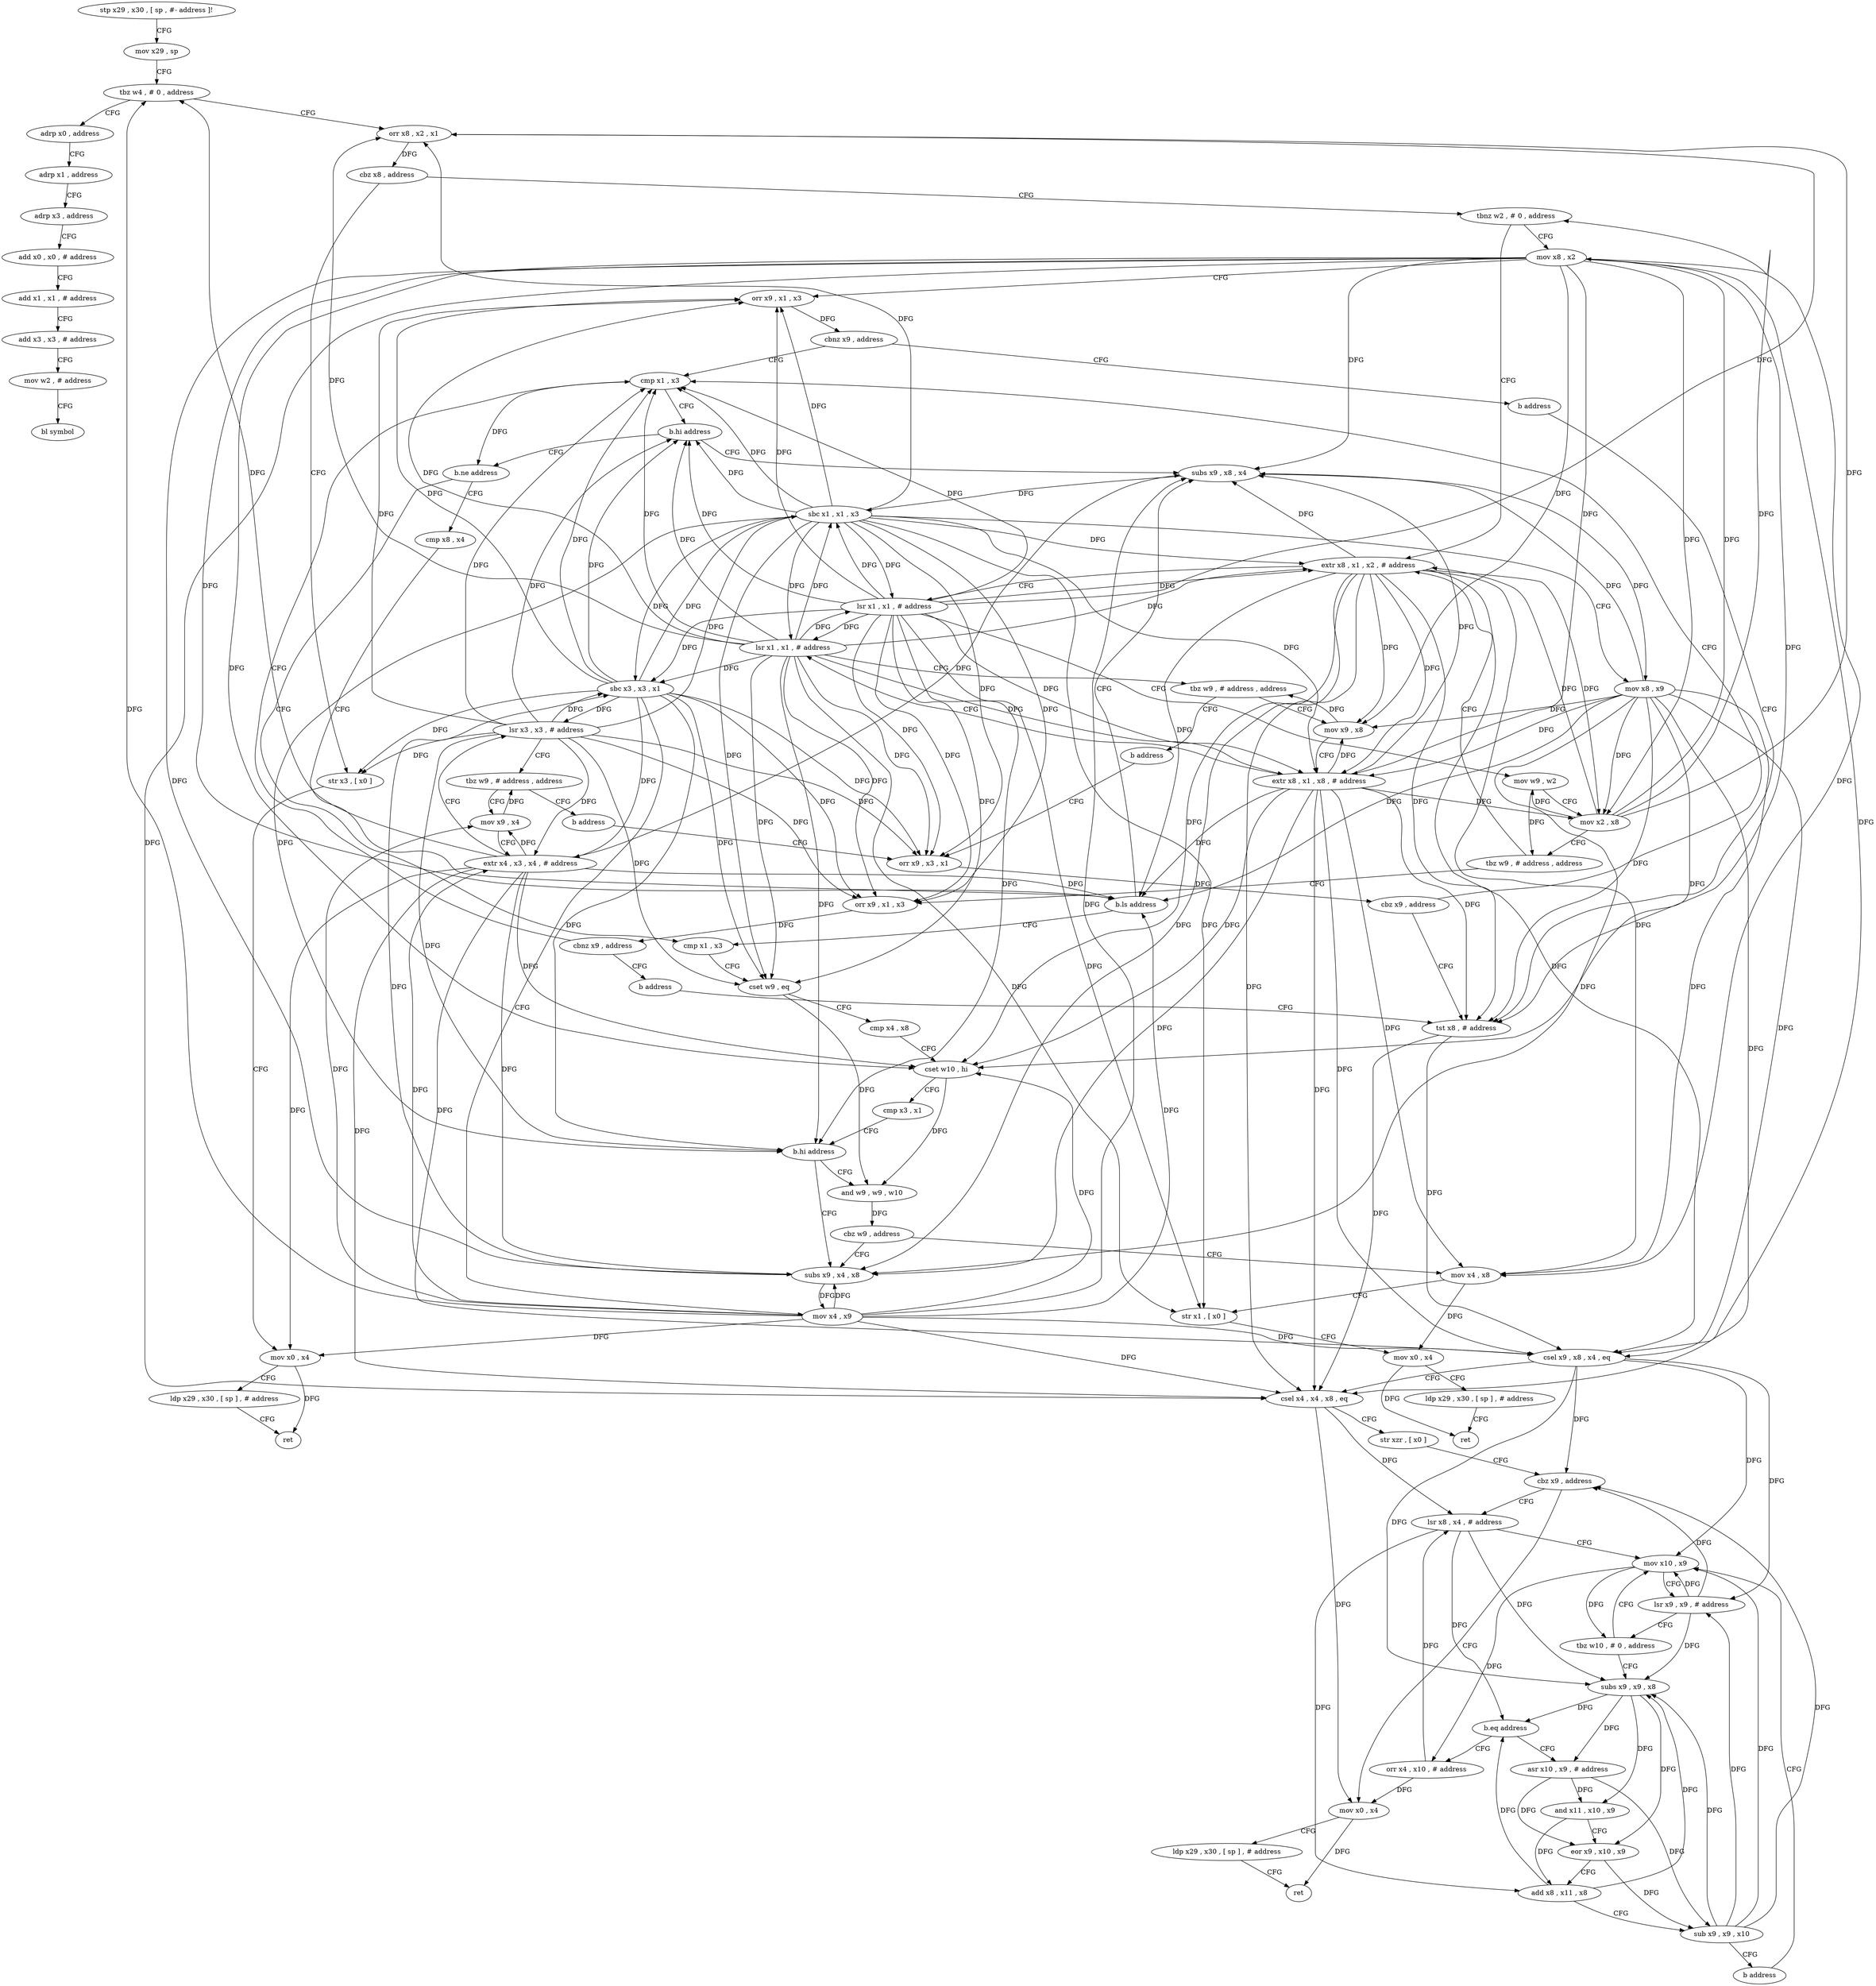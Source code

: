 digraph "func" {
"4214208" [label = "stp x29 , x30 , [ sp , #- address ]!" ]
"4214212" [label = "mov x29 , sp" ]
"4214216" [label = "tbz w4 , # 0 , address" ]
"4214524" [label = "adrp x0 , address" ]
"4214220" [label = "orr x8 , x2 , x1" ]
"4214528" [label = "adrp x1 , address" ]
"4214532" [label = "adrp x3 , address" ]
"4214536" [label = "add x0 , x0 , # address" ]
"4214540" [label = "add x1 , x1 , # address" ]
"4214544" [label = "add x3 , x3 , # address" ]
"4214548" [label = "mov w2 , # address" ]
"4214552" [label = "bl symbol" ]
"4214224" [label = "cbz x8 , address" ]
"4214264" [label = "str x3 , [ x0 ]" ]
"4214228" [label = "tbnz w2 , # 0 , address" ]
"4214268" [label = "mov x0 , x4" ]
"4214272" [label = "ldp x29 , x30 , [ sp ] , # address" ]
"4214276" [label = "ret" ]
"4214280" [label = "mov x8 , x2" ]
"4214232" [label = "extr x8 , x1 , x2 , # address" ]
"4214284" [label = "orr x9 , x1 , x3" ]
"4214288" [label = "cbnz x9 , address" ]
"4214304" [label = "cmp x1 , x3" ]
"4214292" [label = "b address" ]
"4214236" [label = "lsr x1 , x1 , # address" ]
"4214240" [label = "mov w9 , w2" ]
"4214244" [label = "mov x2 , x8" ]
"4214248" [label = "tbz w9 , # address , address" ]
"4214252" [label = "orr x9 , x1 , x3" ]
"4214308" [label = "b.hi address" ]
"4214324" [label = "subs x9 , x8 , x4" ]
"4214312" [label = "b.ne address" ]
"4214420" [label = "tst x8 , # address" ]
"4214256" [label = "cbnz x9 , address" ]
"4214260" [label = "b address" ]
"4214328" [label = "sbc x1 , x1 , x3" ]
"4214332" [label = "mov x8 , x9" ]
"4214336" [label = "mov x9 , x8" ]
"4214356" [label = "cmp x1 , x3" ]
"4214316" [label = "cmp x8 , x4" ]
"4214424" [label = "csel x9 , x8 , x4 , eq" ]
"4214428" [label = "csel x4 , x4 , x8 , eq" ]
"4214432" [label = "str xzr , [ x0 ]" ]
"4214436" [label = "cbz x9 , address" ]
"4214492" [label = "mov x0 , x4" ]
"4214440" [label = "lsr x8 , x4 , # address" ]
"4214340" [label = "extr x8 , x1 , x8 , # address" ]
"4214344" [label = "lsr x1 , x1 , # address" ]
"4214348" [label = "tbz w9 , # address , address" ]
"4214352" [label = "b address" ]
"4214296" [label = "orr x9 , x3 , x1" ]
"4214360" [label = "cset w9 , eq" ]
"4214364" [label = "cmp x4 , x8" ]
"4214368" [label = "cset w10 , hi" ]
"4214372" [label = "cmp x3 , x1" ]
"4214376" [label = "b.hi address" ]
"4214388" [label = "subs x9 , x4 , x8" ]
"4214380" [label = "and w9 , w9 , w10" ]
"4214320" [label = "b.ls address" ]
"4214496" [label = "ldp x29 , x30 , [ sp ] , # address" ]
"4214500" [label = "ret" ]
"4214444" [label = "mov x10 , x9" ]
"4214300" [label = "cbz x9 , address" ]
"4214392" [label = "sbc x3 , x3 , x1" ]
"4214396" [label = "mov x4 , x9" ]
"4214400" [label = "mov x9 , x4" ]
"4214384" [label = "cbz w9 , address" ]
"4214504" [label = "mov x4 , x8" ]
"4214448" [label = "lsr x9 , x9 , # address" ]
"4214452" [label = "tbz w10 , # 0 , address" ]
"4214456" [label = "subs x9 , x9 , x8" ]
"4214460" [label = "b.eq address" ]
"4214488" [label = "orr x4 , x10 , # address" ]
"4214464" [label = "asr x10 , x9 , # address" ]
"4214404" [label = "extr x4 , x3 , x4 , # address" ]
"4214408" [label = "lsr x3 , x3 , # address" ]
"4214412" [label = "tbz w9 , # address , address" ]
"4214416" [label = "b address" ]
"4214508" [label = "str x1 , [ x0 ]" ]
"4214512" [label = "mov x0 , x4" ]
"4214516" [label = "ldp x29 , x30 , [ sp ] , # address" ]
"4214520" [label = "ret" ]
"4214468" [label = "and x11 , x10 , x9" ]
"4214472" [label = "eor x9 , x10 , x9" ]
"4214476" [label = "add x8 , x11 , x8" ]
"4214480" [label = "sub x9 , x9 , x10" ]
"4214484" [label = "b address" ]
"4214208" -> "4214212" [ label = "CFG" ]
"4214212" -> "4214216" [ label = "CFG" ]
"4214216" -> "4214524" [ label = "CFG" ]
"4214216" -> "4214220" [ label = "CFG" ]
"4214524" -> "4214528" [ label = "CFG" ]
"4214220" -> "4214224" [ label = "DFG" ]
"4214528" -> "4214532" [ label = "CFG" ]
"4214532" -> "4214536" [ label = "CFG" ]
"4214536" -> "4214540" [ label = "CFG" ]
"4214540" -> "4214544" [ label = "CFG" ]
"4214544" -> "4214548" [ label = "CFG" ]
"4214548" -> "4214552" [ label = "CFG" ]
"4214224" -> "4214264" [ label = "CFG" ]
"4214224" -> "4214228" [ label = "CFG" ]
"4214264" -> "4214268" [ label = "CFG" ]
"4214228" -> "4214280" [ label = "CFG" ]
"4214228" -> "4214232" [ label = "CFG" ]
"4214268" -> "4214272" [ label = "CFG" ]
"4214268" -> "4214276" [ label = "DFG" ]
"4214272" -> "4214276" [ label = "CFG" ]
"4214280" -> "4214284" [ label = "CFG" ]
"4214280" -> "4214244" [ label = "DFG" ]
"4214280" -> "4214324" [ label = "DFG" ]
"4214280" -> "4214420" [ label = "DFG" ]
"4214280" -> "4214336" [ label = "DFG" ]
"4214280" -> "4214340" [ label = "DFG" ]
"4214280" -> "4214320" [ label = "DFG" ]
"4214280" -> "4214424" [ label = "DFG" ]
"4214280" -> "4214368" [ label = "DFG" ]
"4214280" -> "4214428" [ label = "DFG" ]
"4214280" -> "4214388" [ label = "DFG" ]
"4214280" -> "4214504" [ label = "DFG" ]
"4214232" -> "4214236" [ label = "CFG" ]
"4214232" -> "4214244" [ label = "DFG" ]
"4214232" -> "4214324" [ label = "DFG" ]
"4214232" -> "4214420" [ label = "DFG" ]
"4214232" -> "4214336" [ label = "DFG" ]
"4214232" -> "4214340" [ label = "DFG" ]
"4214232" -> "4214320" [ label = "DFG" ]
"4214232" -> "4214424" [ label = "DFG" ]
"4214232" -> "4214368" [ label = "DFG" ]
"4214232" -> "4214428" [ label = "DFG" ]
"4214232" -> "4214388" [ label = "DFG" ]
"4214232" -> "4214504" [ label = "DFG" ]
"4214284" -> "4214288" [ label = "DFG" ]
"4214288" -> "4214304" [ label = "CFG" ]
"4214288" -> "4214292" [ label = "CFG" ]
"4214304" -> "4214308" [ label = "CFG" ]
"4214304" -> "4214312" [ label = "DFG" ]
"4214292" -> "4214420" [ label = "CFG" ]
"4214236" -> "4214240" [ label = "CFG" ]
"4214236" -> "4214220" [ label = "DFG" ]
"4214236" -> "4214284" [ label = "DFG" ]
"4214236" -> "4214232" [ label = "DFG" ]
"4214236" -> "4214304" [ label = "DFG" ]
"4214236" -> "4214308" [ label = "DFG" ]
"4214236" -> "4214252" [ label = "DFG" ]
"4214236" -> "4214328" [ label = "DFG" ]
"4214236" -> "4214340" [ label = "DFG" ]
"4214236" -> "4214344" [ label = "DFG" ]
"4214236" -> "4214360" [ label = "DFG" ]
"4214236" -> "4214296" [ label = "DFG" ]
"4214236" -> "4214376" [ label = "DFG" ]
"4214236" -> "4214392" [ label = "DFG" ]
"4214236" -> "4214508" [ label = "DFG" ]
"4214240" -> "4214244" [ label = "CFG" ]
"4214240" -> "4214248" [ label = "DFG" ]
"4214244" -> "4214248" [ label = "CFG" ]
"4214244" -> "4214228" [ label = "DFG" ]
"4214244" -> "4214280" [ label = "DFG" ]
"4214244" -> "4214232" [ label = "DFG" ]
"4214244" -> "4214240" [ label = "DFG" ]
"4214244" -> "4214220" [ label = "DFG" ]
"4214248" -> "4214232" [ label = "CFG" ]
"4214248" -> "4214252" [ label = "CFG" ]
"4214252" -> "4214256" [ label = "DFG" ]
"4214308" -> "4214324" [ label = "CFG" ]
"4214308" -> "4214312" [ label = "CFG" ]
"4214324" -> "4214328" [ label = "DFG" ]
"4214324" -> "4214332" [ label = "DFG" ]
"4214312" -> "4214356" [ label = "CFG" ]
"4214312" -> "4214316" [ label = "CFG" ]
"4214420" -> "4214424" [ label = "DFG" ]
"4214420" -> "4214428" [ label = "DFG" ]
"4214256" -> "4214304" [ label = "CFG" ]
"4214256" -> "4214260" [ label = "CFG" ]
"4214260" -> "4214420" [ label = "CFG" ]
"4214328" -> "4214332" [ label = "CFG" ]
"4214328" -> "4214220" [ label = "DFG" ]
"4214328" -> "4214236" [ label = "DFG" ]
"4214328" -> "4214284" [ label = "DFG" ]
"4214328" -> "4214232" [ label = "DFG" ]
"4214328" -> "4214304" [ label = "DFG" ]
"4214328" -> "4214308" [ label = "DFG" ]
"4214328" -> "4214252" [ label = "DFG" ]
"4214328" -> "4214340" [ label = "DFG" ]
"4214328" -> "4214344" [ label = "DFG" ]
"4214328" -> "4214360" [ label = "DFG" ]
"4214328" -> "4214296" [ label = "DFG" ]
"4214328" -> "4214376" [ label = "DFG" ]
"4214328" -> "4214392" [ label = "DFG" ]
"4214328" -> "4214508" [ label = "DFG" ]
"4214332" -> "4214336" [ label = "DFG" ]
"4214332" -> "4214244" [ label = "DFG" ]
"4214332" -> "4214324" [ label = "DFG" ]
"4214332" -> "4214420" [ label = "DFG" ]
"4214332" -> "4214340" [ label = "DFG" ]
"4214332" -> "4214320" [ label = "DFG" ]
"4214332" -> "4214424" [ label = "DFG" ]
"4214332" -> "4214368" [ label = "DFG" ]
"4214332" -> "4214428" [ label = "DFG" ]
"4214332" -> "4214388" [ label = "DFG" ]
"4214332" -> "4214504" [ label = "DFG" ]
"4214336" -> "4214340" [ label = "CFG" ]
"4214336" -> "4214348" [ label = "DFG" ]
"4214356" -> "4214360" [ label = "CFG" ]
"4214316" -> "4214320" [ label = "CFG" ]
"4214424" -> "4214428" [ label = "CFG" ]
"4214424" -> "4214436" [ label = "DFG" ]
"4214424" -> "4214444" [ label = "DFG" ]
"4214424" -> "4214448" [ label = "DFG" ]
"4214424" -> "4214456" [ label = "DFG" ]
"4214428" -> "4214432" [ label = "CFG" ]
"4214428" -> "4214492" [ label = "DFG" ]
"4214428" -> "4214440" [ label = "DFG" ]
"4214432" -> "4214436" [ label = "CFG" ]
"4214436" -> "4214492" [ label = "CFG" ]
"4214436" -> "4214440" [ label = "CFG" ]
"4214492" -> "4214496" [ label = "CFG" ]
"4214492" -> "4214500" [ label = "DFG" ]
"4214440" -> "4214444" [ label = "CFG" ]
"4214440" -> "4214456" [ label = "DFG" ]
"4214440" -> "4214460" [ label = "DFG" ]
"4214440" -> "4214476" [ label = "DFG" ]
"4214340" -> "4214344" [ label = "CFG" ]
"4214340" -> "4214244" [ label = "DFG" ]
"4214340" -> "4214420" [ label = "DFG" ]
"4214340" -> "4214336" [ label = "DFG" ]
"4214340" -> "4214324" [ label = "DFG" ]
"4214340" -> "4214320" [ label = "DFG" ]
"4214340" -> "4214424" [ label = "DFG" ]
"4214340" -> "4214368" [ label = "DFG" ]
"4214340" -> "4214428" [ label = "DFG" ]
"4214340" -> "4214388" [ label = "DFG" ]
"4214340" -> "4214504" [ label = "DFG" ]
"4214344" -> "4214348" [ label = "CFG" ]
"4214344" -> "4214220" [ label = "DFG" ]
"4214344" -> "4214236" [ label = "DFG" ]
"4214344" -> "4214284" [ label = "DFG" ]
"4214344" -> "4214232" [ label = "DFG" ]
"4214344" -> "4214304" [ label = "DFG" ]
"4214344" -> "4214308" [ label = "DFG" ]
"4214344" -> "4214252" [ label = "DFG" ]
"4214344" -> "4214328" [ label = "DFG" ]
"4214344" -> "4214340" [ label = "DFG" ]
"4214344" -> "4214360" [ label = "DFG" ]
"4214344" -> "4214296" [ label = "DFG" ]
"4214344" -> "4214376" [ label = "DFG" ]
"4214344" -> "4214392" [ label = "DFG" ]
"4214344" -> "4214508" [ label = "DFG" ]
"4214348" -> "4214336" [ label = "CFG" ]
"4214348" -> "4214352" [ label = "CFG" ]
"4214352" -> "4214296" [ label = "CFG" ]
"4214296" -> "4214300" [ label = "DFG" ]
"4214360" -> "4214364" [ label = "CFG" ]
"4214360" -> "4214380" [ label = "DFG" ]
"4214364" -> "4214368" [ label = "CFG" ]
"4214368" -> "4214372" [ label = "CFG" ]
"4214368" -> "4214380" [ label = "DFG" ]
"4214372" -> "4214376" [ label = "CFG" ]
"4214376" -> "4214388" [ label = "CFG" ]
"4214376" -> "4214380" [ label = "CFG" ]
"4214388" -> "4214392" [ label = "DFG" ]
"4214388" -> "4214396" [ label = "DFG" ]
"4214380" -> "4214384" [ label = "DFG" ]
"4214320" -> "4214356" [ label = "CFG" ]
"4214320" -> "4214324" [ label = "CFG" ]
"4214496" -> "4214500" [ label = "CFG" ]
"4214444" -> "4214448" [ label = "CFG" ]
"4214444" -> "4214452" [ label = "DFG" ]
"4214444" -> "4214488" [ label = "DFG" ]
"4214300" -> "4214420" [ label = "CFG" ]
"4214300" -> "4214304" [ label = "CFG" ]
"4214392" -> "4214396" [ label = "CFG" ]
"4214392" -> "4214264" [ label = "DFG" ]
"4214392" -> "4214284" [ label = "DFG" ]
"4214392" -> "4214304" [ label = "DFG" ]
"4214392" -> "4214308" [ label = "DFG" ]
"4214392" -> "4214252" [ label = "DFG" ]
"4214392" -> "4214360" [ label = "DFG" ]
"4214392" -> "4214328" [ label = "DFG" ]
"4214392" -> "4214296" [ label = "DFG" ]
"4214392" -> "4214376" [ label = "DFG" ]
"4214392" -> "4214404" [ label = "DFG" ]
"4214392" -> "4214408" [ label = "DFG" ]
"4214396" -> "4214400" [ label = "DFG" ]
"4214396" -> "4214216" [ label = "DFG" ]
"4214396" -> "4214268" [ label = "DFG" ]
"4214396" -> "4214324" [ label = "DFG" ]
"4214396" -> "4214320" [ label = "DFG" ]
"4214396" -> "4214424" [ label = "DFG" ]
"4214396" -> "4214428" [ label = "DFG" ]
"4214396" -> "4214368" [ label = "DFG" ]
"4214396" -> "4214388" [ label = "DFG" ]
"4214396" -> "4214404" [ label = "DFG" ]
"4214400" -> "4214404" [ label = "CFG" ]
"4214400" -> "4214412" [ label = "DFG" ]
"4214384" -> "4214504" [ label = "CFG" ]
"4214384" -> "4214388" [ label = "CFG" ]
"4214504" -> "4214508" [ label = "CFG" ]
"4214504" -> "4214512" [ label = "DFG" ]
"4214448" -> "4214452" [ label = "CFG" ]
"4214448" -> "4214436" [ label = "DFG" ]
"4214448" -> "4214444" [ label = "DFG" ]
"4214448" -> "4214456" [ label = "DFG" ]
"4214452" -> "4214444" [ label = "CFG" ]
"4214452" -> "4214456" [ label = "CFG" ]
"4214456" -> "4214460" [ label = "DFG" ]
"4214456" -> "4214464" [ label = "DFG" ]
"4214456" -> "4214468" [ label = "DFG" ]
"4214456" -> "4214472" [ label = "DFG" ]
"4214460" -> "4214488" [ label = "CFG" ]
"4214460" -> "4214464" [ label = "CFG" ]
"4214488" -> "4214492" [ label = "DFG" ]
"4214488" -> "4214440" [ label = "DFG" ]
"4214464" -> "4214468" [ label = "DFG" ]
"4214464" -> "4214472" [ label = "DFG" ]
"4214464" -> "4214480" [ label = "DFG" ]
"4214404" -> "4214408" [ label = "CFG" ]
"4214404" -> "4214216" [ label = "DFG" ]
"4214404" -> "4214268" [ label = "DFG" ]
"4214404" -> "4214324" [ label = "DFG" ]
"4214404" -> "4214320" [ label = "DFG" ]
"4214404" -> "4214424" [ label = "DFG" ]
"4214404" -> "4214428" [ label = "DFG" ]
"4214404" -> "4214400" [ label = "DFG" ]
"4214404" -> "4214368" [ label = "DFG" ]
"4214404" -> "4214388" [ label = "DFG" ]
"4214408" -> "4214412" [ label = "CFG" ]
"4214408" -> "4214264" [ label = "DFG" ]
"4214408" -> "4214284" [ label = "DFG" ]
"4214408" -> "4214304" [ label = "DFG" ]
"4214408" -> "4214308" [ label = "DFG" ]
"4214408" -> "4214252" [ label = "DFG" ]
"4214408" -> "4214360" [ label = "DFG" ]
"4214408" -> "4214328" [ label = "DFG" ]
"4214408" -> "4214296" [ label = "DFG" ]
"4214408" -> "4214376" [ label = "DFG" ]
"4214408" -> "4214392" [ label = "DFG" ]
"4214408" -> "4214404" [ label = "DFG" ]
"4214412" -> "4214400" [ label = "CFG" ]
"4214412" -> "4214416" [ label = "CFG" ]
"4214416" -> "4214296" [ label = "CFG" ]
"4214508" -> "4214512" [ label = "CFG" ]
"4214512" -> "4214516" [ label = "CFG" ]
"4214512" -> "4214520" [ label = "DFG" ]
"4214516" -> "4214520" [ label = "CFG" ]
"4214468" -> "4214472" [ label = "CFG" ]
"4214468" -> "4214476" [ label = "DFG" ]
"4214472" -> "4214476" [ label = "CFG" ]
"4214472" -> "4214480" [ label = "DFG" ]
"4214476" -> "4214480" [ label = "CFG" ]
"4214476" -> "4214456" [ label = "DFG" ]
"4214476" -> "4214460" [ label = "DFG" ]
"4214480" -> "4214484" [ label = "CFG" ]
"4214480" -> "4214436" [ label = "DFG" ]
"4214480" -> "4214444" [ label = "DFG" ]
"4214480" -> "4214448" [ label = "DFG" ]
"4214480" -> "4214456" [ label = "DFG" ]
"4214484" -> "4214444" [ label = "CFG" ]
}

